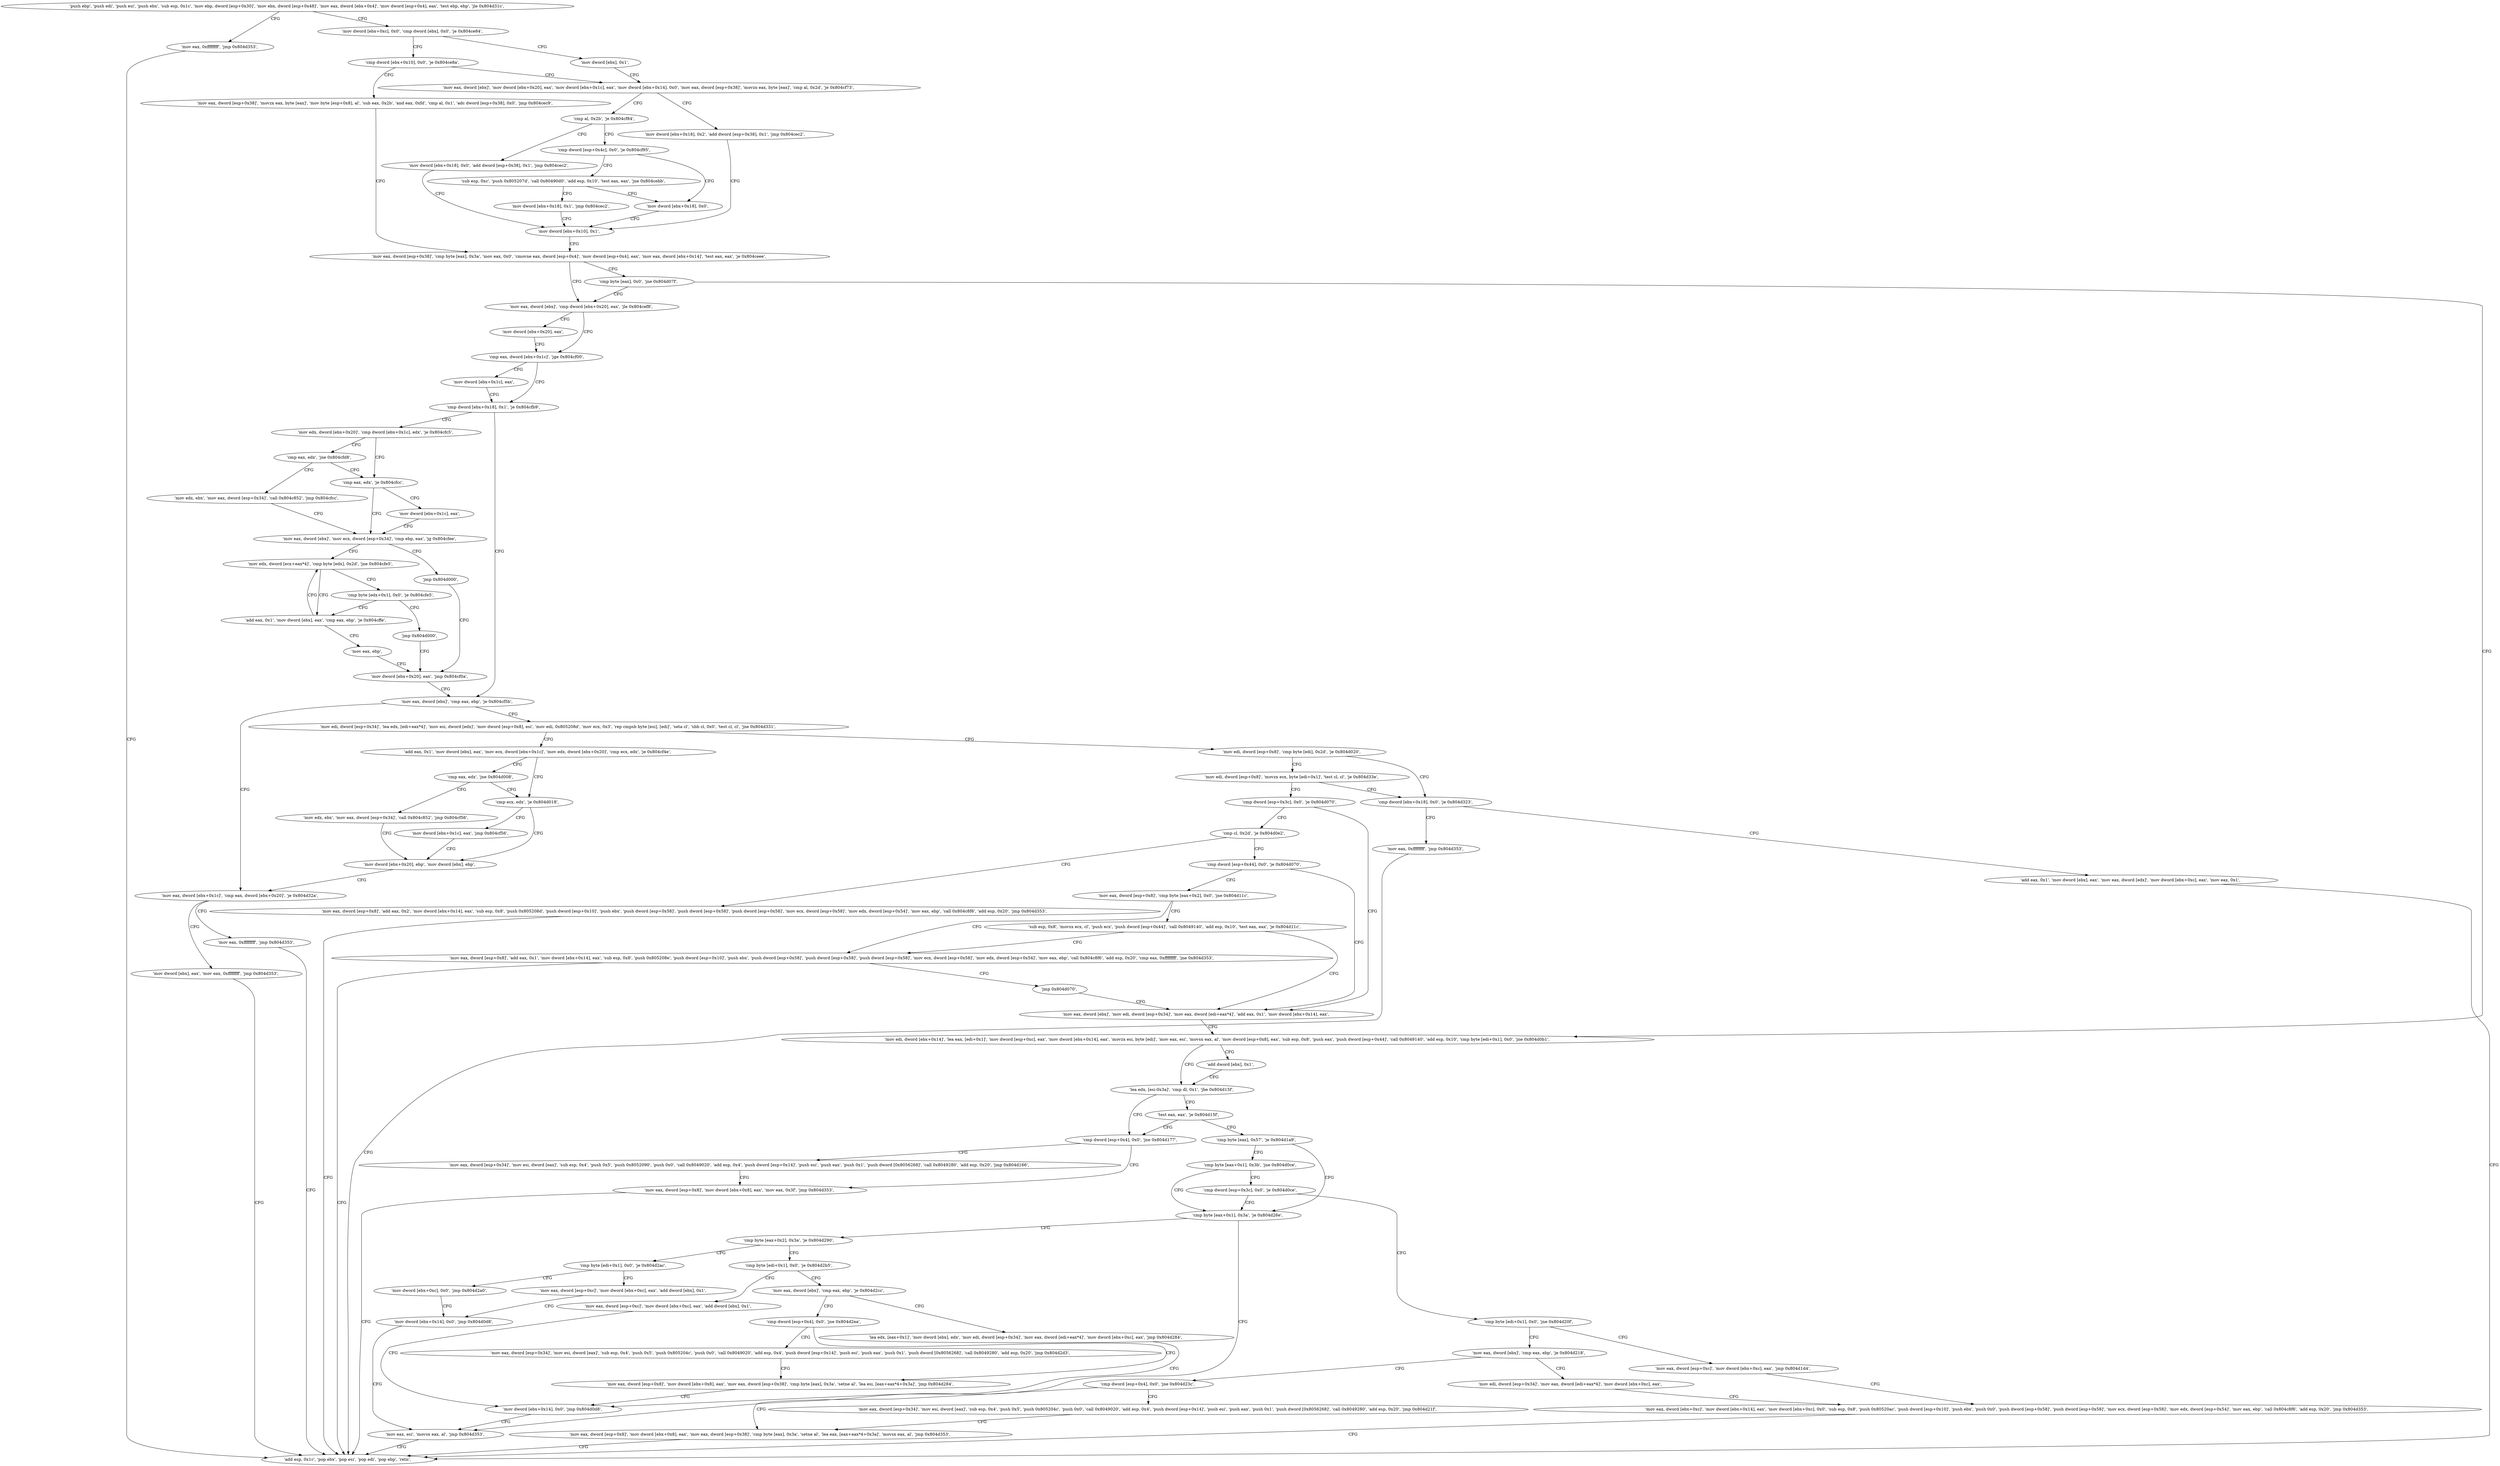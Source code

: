 digraph "func" {
"134532664" [label = "'push ebp', 'push edi', 'push esi', 'push ebx', 'sub esp, 0x1c', 'mov ebp, dword [esp+0x30]', 'mov ebx, dword [esp+0x48]', 'mov eax, dword [ebx+0x4]', 'mov dword [esp+0x4], eax', 'test ebp, ebp', 'jle 0x804d31c', " ]
"134533916" [label = "'mov eax, 0xffffffff', 'jmp 0x804d353', " ]
"134532694" [label = "'mov dword [ebx+0xc], 0x0', 'cmp dword [ebx], 0x0', 'je 0x804ce84', " ]
"134533971" [label = "'add esp, 0x1c', 'pop ebx', 'pop esi', 'pop edi', 'pop ebp', 'retn', " ]
"134532740" [label = "'mov dword [ebx], 0x1', " ]
"134532706" [label = "'cmp dword [ebx+0x10], 0x0', 'je 0x804ce8a', " ]
"134532746" [label = "'mov eax, dword [ebx]', 'mov dword [ebx+0x20], eax', 'mov dword [ebx+0x1c], eax', 'mov dword [ebx+0x14], 0x0', 'mov eax, dword [esp+0x38]', 'movzx eax, byte [eax]', 'cmp al, 0x2d', 'je 0x804cf73', " ]
"134532712" [label = "'mov eax, dword [esp+0x38]', 'movzx eax, byte [eax]', 'mov byte [esp+0x8], al', 'sub eax, 0x2b', 'and eax, 0xfd', 'cmp al, 0x1', 'adc dword [esp+0x38], 0x0', 'jmp 0x804cec9', " ]
"134532979" [label = "'mov dword [ebx+0x18], 0x2', 'add dword [esp+0x38], 0x1', 'jmp 0x804cec2', " ]
"134532802" [label = "'mov dword [ebx+0x10], 0x1', " ]
"134532776" [label = "'cmp al, 0x2b', 'je 0x804cf84', " ]
"134532996" [label = "'mov dword [ebx+0x18], 0x0', 'add dword [esp+0x38], 0x1', 'jmp 0x804cec2', " ]
"134532784" [label = "'cmp dword [esp+0x4c], 0x0', 'je 0x804cf95', " ]
"134532809" [label = "'mov eax, dword [esp+0x38]', 'cmp byte [eax], 0x3a', 'mov eax, 0x0', 'cmovne eax, dword [esp+0x4]', 'mov dword [esp+0x4], eax', 'mov eax, dword [ebx+0x14]', 'test eax, eax', 'je 0x804ceee', " ]
"134533013" [label = "'sub esp, 0xc', 'push 0x805207d', 'call 0x80490d0', 'add esp, 0x10', 'test eax, eax', 'jne 0x804cebb', " ]
"134532795" [label = "'mov dword [ebx+0x18], 0x0', " ]
"134532846" [label = "'mov eax, dword [ebx]', 'cmp dword [ebx+0x20], eax', 'jle 0x804cef8', " ]
"134532837" [label = "'cmp byte [eax], 0x0', 'jne 0x804d07f', " ]
"134532856" [label = "'cmp eax, dword [ebx+0x1c]', 'jge 0x804cf00', " ]
"134532853" [label = "'mov dword [ebx+0x20], eax', " ]
"134533247" [label = "'mov edi, dword [ebx+0x14]', 'lea eax, [edi+0x1]', 'mov dword [esp+0xc], eax', 'mov dword [ebx+0x14], eax', 'movzx esi, byte [edi]', 'mov eax, esi', 'movsx eax, al', 'mov dword [esp+0x8], eax', 'sub esp, 0x8', 'push eax', 'push dword [esp+0x44]', 'call 0x8049140', 'add esp, 0x10', 'cmp byte [edi+0x1], 0x0', 'jne 0x804d0b1', " ]
"134533037" [label = "'mov dword [ebx+0x18], 0x1', 'jmp 0x804cec2', " ]
"134532864" [label = "'cmp dword [ebx+0x18], 0x1', 'je 0x804cfb9', " ]
"134532861" [label = "'mov dword [ebx+0x1c], eax', " ]
"134533297" [label = "'lea edx, [esi-0x3a]', 'cmp dl, 0x1', 'jbe 0x804d15f', " ]
"134533294" [label = "'add dword [ebx], 0x1', " ]
"134533049" [label = "'mov edx, dword [ebx+0x20]', 'cmp dword [ebx+0x1c], edx', 'je 0x804cfc5', " ]
"134532874" [label = "'mov eax, dword [ebx]', 'cmp eax, ebp', 'je 0x804cf5b', " ]
"134533471" [label = "'cmp dword [esp+0x4], 0x0', 'jne 0x804d177', " ]
"134533309" [label = "'test eax, eax', 'je 0x804d15f', " ]
"134533061" [label = "'cmp eax, edx', 'je 0x804cfcc', " ]
"134533057" [label = "'cmp eax, edx', 'jne 0x804cfd8', " ]
"134532955" [label = "'mov eax, dword [ebx+0x1c]', 'cmp eax, dword [ebx+0x20]', 'je 0x804d32a', " ]
"134532880" [label = "'mov edi, dword [esp+0x34]', 'lea edx, [edi+eax*4]', 'mov esi, dword [edx]', 'mov dword [esp+0x8], esi', 'mov edi, 0x805208d', 'mov ecx, 0x3', 'rep cmpsb byte [esi], [edi]', 'seta cl', 'sbb cl, 0x0', 'test cl, cl', 'jne 0x804d331', " ]
"134533495" [label = "'mov eax, dword [esp+0x34]', 'mov esi, dword [eax]', 'sub esp, 0x4', 'push 0x5', 'push 0x8052090', 'push 0x0', 'call 0x8049020', 'add esp, 0x4', 'push dword [esp+0x14]', 'push esi', 'push eax', 'push 0x1', 'push dword [0x8056268]', 'call 0x8049280', 'add esp, 0x20', 'jmp 0x804d166', " ]
"134533478" [label = "'mov eax, dword [esp+0x8]', 'mov dword [ebx+0x8], eax', 'mov eax, 0x3f', 'jmp 0x804d353', " ]
"134533317" [label = "'cmp byte [eax], 0x57', 'je 0x804d1a9', " ]
"134533068" [label = "'mov eax, dword [ebx]', 'mov ecx, dword [esp+0x34]', 'cmp ebp, eax', 'jg 0x804cfee', " ]
"134533065" [label = "'mov dword [ebx+0x1c], eax', " ]
"134533080" [label = "'mov edx, ebx', 'mov eax, dword [esp+0x34]', 'call 0x804c852', 'jmp 0x804cfcc', " ]
"134533930" [label = "'mov eax, 0xffffffff', 'jmp 0x804d353', " ]
"134532967" [label = "'mov dword [ebx], eax', 'mov eax, 0xffffffff', 'jmp 0x804d353', " ]
"134533937" [label = "'mov edi, dword [esp+0x8]', 'cmp byte [edi], 0x2d', 'je 0x804d020', " ]
"134532919" [label = "'add eax, 0x1', 'mov dword [ebx], eax', 'mov ecx, dword [ebx+0x1c]', 'mov edx, dword [ebx+0x20]', 'cmp ecx, edx', 'je 0x804cf4e', " ]
"134533545" [label = "'cmp byte [eax+0x1], 0x3b', 'jne 0x804d0ce', " ]
"134533326" [label = "'cmp byte [eax+0x1], 0x3a', 'je 0x804d26e', " ]
"134533102" [label = "'mov edx, dword [ecx+eax*4]', 'cmp byte [edx], 0x2d', 'jne 0x804cfe5', " ]
"134533078" [label = "'jmp 0x804d000', " ]
"134533152" [label = "'mov edi, dword [esp+0x8]', 'movzx ecx, byte [edi+0x1]', 'test cl, cl', 'je 0x804d33e', " ]
"134533950" [label = "'cmp dword [ebx+0x18], 0x0', 'je 0x804d323', " ]
"134532942" [label = "'cmp ecx, edx', 'je 0x804d018', " ]
"134532934" [label = "'cmp eax, edx', 'jne 0x804d008', " ]
"134533555" [label = "'cmp dword [esp+0x3c], 0x0', 'je 0x804d0ce', " ]
"134533742" [label = "'cmp byte [eax+0x2], 0x3a', 'je 0x804d290', " ]
"134533336" [label = "'mov eax, esi', 'movsx eax, al', 'jmp 0x804d353', " ]
"134533093" [label = "'add eax, 0x1', 'mov dword [ebx], eax', 'cmp eax, ebp', 'je 0x804cffe', " ]
"134533110" [label = "'cmp byte [edx+0x1], 0x0', 'je 0x804cfe5', " ]
"134533120" [label = "'mov dword [ebx+0x20], eax', 'jmp 0x804cf0a', " ]
"134533168" [label = "'cmp dword [esp+0x3c], 0x0', 'je 0x804d070', " ]
"134533923" [label = "'mov eax, 0xffffffff', 'jmp 0x804d353', " ]
"134533956" [label = "'add eax, 0x1', 'mov dword [ebx], eax', 'mov eax, dword [edx]', 'mov dword [ebx+0xc], eax', 'mov eax, 0x1', " ]
"134533144" [label = "'mov dword [ebx+0x1c], eax', 'jmp 0x804cf56', " ]
"134532950" [label = "'mov dword [ebx+0x20], ebp', 'mov dword [ebx], ebp', " ]
"134533128" [label = "'mov edx, ebx', 'mov eax, dword [esp+0x34]', 'call 0x804c852', 'jmp 0x804cf56', " ]
"134533566" [label = "'cmp byte [edi+0x1], 0x0', 'jne 0x804d20f', " ]
"134533776" [label = "'cmp byte [edi+0x1], 0x0', 'je 0x804d2ac', " ]
"134533748" [label = "'cmp byte [edi+0x1], 0x0', 'je 0x804d2b5', " ]
"134533118" [label = "'mov eax, ebp', " ]
"134533116" [label = "'jmp 0x804d000', " ]
"134533232" [label = "'mov eax, dword [ebx]', 'mov edi, dword [esp+0x34]', 'mov eax, dword [edi+eax*4]', 'add eax, 0x1', 'mov dword [ebx+0x14], eax', " ]
"134533175" [label = "'cmp cl, 0x2d', 'je 0x804d0e2', " ]
"134533647" [label = "'mov eax, dword [esp+0xc]', 'mov dword [ebx+0xc], eax', 'jmp 0x804d1d4', " ]
"134533572" [label = "'mov eax, dword [ebx]', 'cmp eax, ebp', 'je 0x804d218', " ]
"134533804" [label = "'mov dword [ebx+0xc], 0x0', 'jmp 0x804d2a0', " ]
"134533782" [label = "'mov eax, dword [esp+0xc]', 'mov dword [ebx+0xc], eax', 'add dword [ebx], 0x1', " ]
"134533813" [label = "'mov eax, dword [ebx]', 'cmp eax, ebp', 'je 0x804d2cc', " ]
"134533754" [label = "'mov eax, dword [esp+0xc]', 'mov dword [ebx+0xc], eax', 'add dword [ebx], 0x1', " ]
"134533346" [label = "'mov eax, dword [esp+0x8]', 'add eax, 0x2', 'mov dword [ebx+0x14], eax', 'sub esp, 0x8', 'push 0x805208d', 'push dword [esp+0x10]', 'push ebx', 'push dword [esp+0x58]', 'push dword [esp+0x58]', 'push dword [esp+0x58]', 'mov ecx, dword [esp+0x58]', 'mov edx, dword [esp+0x54]', 'mov eax, ebp', 'call 0x804c8f6', 'add esp, 0x20', 'jmp 0x804d353', " ]
"134533184" [label = "'cmp dword [esp+0x44], 0x0', 'je 0x804d070', " ]
"134533588" [label = "'mov eax, dword [ebx+0xc]', 'mov dword [ebx+0x14], eax', 'mov dword [ebx+0xc], 0x0', 'sub esp, 0x8', 'push 0x80520ac', 'push dword [esp+0x10]', 'push ebx', 'push 0x0', 'push dword [esp+0x58]', 'push dword [esp+0x58]', 'mov ecx, dword [esp+0x58]', 'mov edx, dword [esp+0x54]', 'mov eax, ebp', 'call 0x804c8f6', 'add esp, 0x20', 'jmp 0x804d353', " ]
"134533656" [label = "'cmp dword [esp+0x4], 0x0', 'jne 0x804d23c', " ]
"134533578" [label = "'mov edi, dword [esp+0x34]', 'mov eax, dword [edi+eax*4]', 'mov dword [ebx+0xc], eax', " ]
"134533792" [label = "'mov dword [ebx+0x14], 0x0', 'jmp 0x804d0d8', " ]
"134533836" [label = "'cmp dword [esp+0x4], 0x0', 'jne 0x804d2ea', " ]
"134533819" [label = "'lea edx, [eax+0x1]', 'mov dword [ebx], edx', 'mov edi, dword [esp+0x34]', 'mov eax, dword [edi+eax*4]', 'mov dword [ebx+0xc], eax', 'jmp 0x804d284', " ]
"134533764" [label = "'mov dword [ebx+0x14], 0x0', 'jmp 0x804d0d8', " ]
"134533191" [label = "'mov eax, dword [esp+0x8]', 'cmp byte [eax+0x2], 0x0', 'jne 0x804d11c', " ]
"134533692" [label = "'mov eax, dword [esp+0x34]', 'mov esi, dword [eax]', 'sub esp, 0x4', 'push 0x5', 'push 0x805204c', 'push 0x0', 'call 0x8049020', 'add esp, 0x4', 'push dword [esp+0x14]', 'push esi', 'push eax', 'push 0x1', 'push dword [0x8056268]', 'call 0x8049280', 'add esp, 0x20', 'jmp 0x804d21f', " ]
"134533663" [label = "'mov eax, dword [esp+0x8]', 'mov dword [ebx+0x8], eax', 'mov eax, dword [esp+0x38]', 'cmp byte [eax], 0x3a', 'setne al', 'lea eax, [eax+eax*4+0x3a]', 'movsx eax, al', 'jmp 0x804d353', " ]
"134533866" [label = "'mov eax, dword [esp+0x34]', 'mov esi, dword [eax]', 'sub esp, 0x4', 'push 0x5', 'push 0x805204c', 'push 0x0', 'call 0x8049020', 'add esp, 0x4', 'push dword [esp+0x14]', 'push esi', 'push eax', 'push 0x1', 'push dword [0x8056268]', 'call 0x8049280', 'add esp, 0x20', 'jmp 0x804d2d3', " ]
"134533843" [label = "'mov eax, dword [esp+0x8]', 'mov dword [ebx+0x8], eax', 'mov eax, dword [esp+0x38]', 'cmp byte [eax], 0x3a', 'setne al', 'lea esi, [eax+eax*4+0x3a]', 'jmp 0x804d284', " ]
"134533404" [label = "'mov eax, dword [esp+0x8]', 'add eax, 0x1', 'mov dword [ebx+0x14], eax', 'sub esp, 0x8', 'push 0x805208e', 'push dword [esp+0x10]', 'push ebx', 'push dword [esp+0x58]', 'push dword [esp+0x58]', 'push dword [esp+0x58]', 'mov ecx, dword [esp+0x58]', 'mov edx, dword [esp+0x54]', 'mov eax, ebp', 'call 0x804c8f6', 'add esp, 0x20', 'cmp eax, 0xffffffff', 'jne 0x804d353', " ]
"134533205" [label = "'sub esp, 0x8', 'movsx ecx, cl', 'push ecx', 'push dword [esp+0x44]', 'call 0x8049140', 'add esp, 0x10', 'test eax, eax', 'je 0x804d11c', " ]
"134533466" [label = "'jmp 0x804d070', " ]
"134532664" -> "134533916" [ label = "CFG" ]
"134532664" -> "134532694" [ label = "CFG" ]
"134533916" -> "134533971" [ label = "CFG" ]
"134532694" -> "134532740" [ label = "CFG" ]
"134532694" -> "134532706" [ label = "CFG" ]
"134532740" -> "134532746" [ label = "CFG" ]
"134532706" -> "134532746" [ label = "CFG" ]
"134532706" -> "134532712" [ label = "CFG" ]
"134532746" -> "134532979" [ label = "CFG" ]
"134532746" -> "134532776" [ label = "CFG" ]
"134532712" -> "134532809" [ label = "CFG" ]
"134532979" -> "134532802" [ label = "CFG" ]
"134532802" -> "134532809" [ label = "CFG" ]
"134532776" -> "134532996" [ label = "CFG" ]
"134532776" -> "134532784" [ label = "CFG" ]
"134532996" -> "134532802" [ label = "CFG" ]
"134532784" -> "134533013" [ label = "CFG" ]
"134532784" -> "134532795" [ label = "CFG" ]
"134532809" -> "134532846" [ label = "CFG" ]
"134532809" -> "134532837" [ label = "CFG" ]
"134533013" -> "134532795" [ label = "CFG" ]
"134533013" -> "134533037" [ label = "CFG" ]
"134532795" -> "134532802" [ label = "CFG" ]
"134532846" -> "134532856" [ label = "CFG" ]
"134532846" -> "134532853" [ label = "CFG" ]
"134532837" -> "134533247" [ label = "CFG" ]
"134532837" -> "134532846" [ label = "CFG" ]
"134532856" -> "134532864" [ label = "CFG" ]
"134532856" -> "134532861" [ label = "CFG" ]
"134532853" -> "134532856" [ label = "CFG" ]
"134533247" -> "134533297" [ label = "CFG" ]
"134533247" -> "134533294" [ label = "CFG" ]
"134533037" -> "134532802" [ label = "CFG" ]
"134532864" -> "134533049" [ label = "CFG" ]
"134532864" -> "134532874" [ label = "CFG" ]
"134532861" -> "134532864" [ label = "CFG" ]
"134533297" -> "134533471" [ label = "CFG" ]
"134533297" -> "134533309" [ label = "CFG" ]
"134533294" -> "134533297" [ label = "CFG" ]
"134533049" -> "134533061" [ label = "CFG" ]
"134533049" -> "134533057" [ label = "CFG" ]
"134532874" -> "134532955" [ label = "CFG" ]
"134532874" -> "134532880" [ label = "CFG" ]
"134533471" -> "134533495" [ label = "CFG" ]
"134533471" -> "134533478" [ label = "CFG" ]
"134533309" -> "134533471" [ label = "CFG" ]
"134533309" -> "134533317" [ label = "CFG" ]
"134533061" -> "134533068" [ label = "CFG" ]
"134533061" -> "134533065" [ label = "CFG" ]
"134533057" -> "134533080" [ label = "CFG" ]
"134533057" -> "134533061" [ label = "CFG" ]
"134532955" -> "134533930" [ label = "CFG" ]
"134532955" -> "134532967" [ label = "CFG" ]
"134532880" -> "134533937" [ label = "CFG" ]
"134532880" -> "134532919" [ label = "CFG" ]
"134533495" -> "134533478" [ label = "CFG" ]
"134533478" -> "134533971" [ label = "CFG" ]
"134533317" -> "134533545" [ label = "CFG" ]
"134533317" -> "134533326" [ label = "CFG" ]
"134533068" -> "134533102" [ label = "CFG" ]
"134533068" -> "134533078" [ label = "CFG" ]
"134533065" -> "134533068" [ label = "CFG" ]
"134533080" -> "134533068" [ label = "CFG" ]
"134533930" -> "134533971" [ label = "CFG" ]
"134532967" -> "134533971" [ label = "CFG" ]
"134533937" -> "134533152" [ label = "CFG" ]
"134533937" -> "134533950" [ label = "CFG" ]
"134532919" -> "134532942" [ label = "CFG" ]
"134532919" -> "134532934" [ label = "CFG" ]
"134533545" -> "134533326" [ label = "CFG" ]
"134533545" -> "134533555" [ label = "CFG" ]
"134533326" -> "134533742" [ label = "CFG" ]
"134533326" -> "134533336" [ label = "CFG" ]
"134533102" -> "134533093" [ label = "CFG" ]
"134533102" -> "134533110" [ label = "CFG" ]
"134533078" -> "134533120" [ label = "CFG" ]
"134533152" -> "134533950" [ label = "CFG" ]
"134533152" -> "134533168" [ label = "CFG" ]
"134533950" -> "134533923" [ label = "CFG" ]
"134533950" -> "134533956" [ label = "CFG" ]
"134532942" -> "134533144" [ label = "CFG" ]
"134532942" -> "134532950" [ label = "CFG" ]
"134532934" -> "134533128" [ label = "CFG" ]
"134532934" -> "134532942" [ label = "CFG" ]
"134533555" -> "134533326" [ label = "CFG" ]
"134533555" -> "134533566" [ label = "CFG" ]
"134533742" -> "134533776" [ label = "CFG" ]
"134533742" -> "134533748" [ label = "CFG" ]
"134533336" -> "134533971" [ label = "CFG" ]
"134533093" -> "134533118" [ label = "CFG" ]
"134533093" -> "134533102" [ label = "CFG" ]
"134533110" -> "134533093" [ label = "CFG" ]
"134533110" -> "134533116" [ label = "CFG" ]
"134533120" -> "134532874" [ label = "CFG" ]
"134533168" -> "134533232" [ label = "CFG" ]
"134533168" -> "134533175" [ label = "CFG" ]
"134533923" -> "134533971" [ label = "CFG" ]
"134533956" -> "134533971" [ label = "CFG" ]
"134533144" -> "134532950" [ label = "CFG" ]
"134532950" -> "134532955" [ label = "CFG" ]
"134533128" -> "134532950" [ label = "CFG" ]
"134533566" -> "134533647" [ label = "CFG" ]
"134533566" -> "134533572" [ label = "CFG" ]
"134533776" -> "134533804" [ label = "CFG" ]
"134533776" -> "134533782" [ label = "CFG" ]
"134533748" -> "134533813" [ label = "CFG" ]
"134533748" -> "134533754" [ label = "CFG" ]
"134533118" -> "134533120" [ label = "CFG" ]
"134533116" -> "134533120" [ label = "CFG" ]
"134533232" -> "134533247" [ label = "CFG" ]
"134533175" -> "134533346" [ label = "CFG" ]
"134533175" -> "134533184" [ label = "CFG" ]
"134533647" -> "134533588" [ label = "CFG" ]
"134533572" -> "134533656" [ label = "CFG" ]
"134533572" -> "134533578" [ label = "CFG" ]
"134533804" -> "134533792" [ label = "CFG" ]
"134533782" -> "134533792" [ label = "CFG" ]
"134533813" -> "134533836" [ label = "CFG" ]
"134533813" -> "134533819" [ label = "CFG" ]
"134533754" -> "134533764" [ label = "CFG" ]
"134533346" -> "134533971" [ label = "CFG" ]
"134533184" -> "134533232" [ label = "CFG" ]
"134533184" -> "134533191" [ label = "CFG" ]
"134533588" -> "134533971" [ label = "CFG" ]
"134533656" -> "134533692" [ label = "CFG" ]
"134533656" -> "134533663" [ label = "CFG" ]
"134533578" -> "134533588" [ label = "CFG" ]
"134533792" -> "134533336" [ label = "CFG" ]
"134533836" -> "134533866" [ label = "CFG" ]
"134533836" -> "134533843" [ label = "CFG" ]
"134533819" -> "134533764" [ label = "CFG" ]
"134533764" -> "134533336" [ label = "CFG" ]
"134533191" -> "134533404" [ label = "CFG" ]
"134533191" -> "134533205" [ label = "CFG" ]
"134533692" -> "134533663" [ label = "CFG" ]
"134533663" -> "134533971" [ label = "CFG" ]
"134533866" -> "134533843" [ label = "CFG" ]
"134533843" -> "134533764" [ label = "CFG" ]
"134533404" -> "134533971" [ label = "CFG" ]
"134533404" -> "134533466" [ label = "CFG" ]
"134533205" -> "134533404" [ label = "CFG" ]
"134533205" -> "134533232" [ label = "CFG" ]
"134533466" -> "134533232" [ label = "CFG" ]
}

